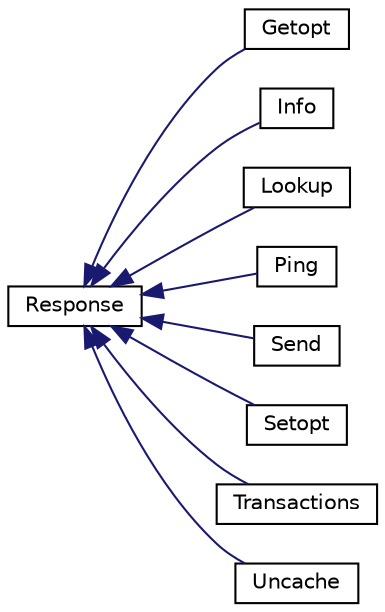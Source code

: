 digraph G
{
  edge [fontname="Helvetica",fontsize="10",labelfontname="Helvetica",labelfontsize="10"];
  node [fontname="Helvetica",fontsize="10",shape=record];
  rankdir="LR";
  Node1 [label="Response",height=0.2,width=0.4,color="black", fillcolor="white", style="filled",URL="$class_response.html"];
  Node1 -> Node2 [dir="back",color="midnightblue",fontsize="10",style="solid",fontname="Helvetica"];
  Node2 [label="Getopt",height=0.2,width=0.4,color="black", fillcolor="white", style="filled",URL="$class_getopt.html"];
  Node1 -> Node3 [dir="back",color="midnightblue",fontsize="10",style="solid",fontname="Helvetica"];
  Node3 [label="Info",height=0.2,width=0.4,color="black", fillcolor="white", style="filled",URL="$class_info.html"];
  Node1 -> Node4 [dir="back",color="midnightblue",fontsize="10",style="solid",fontname="Helvetica"];
  Node4 [label="Lookup",height=0.2,width=0.4,color="black", fillcolor="white", style="filled",URL="$class_lookup.html"];
  Node1 -> Node5 [dir="back",color="midnightblue",fontsize="10",style="solid",fontname="Helvetica"];
  Node5 [label="Ping",height=0.2,width=0.4,color="black", fillcolor="white", style="filled",URL="$class_ping.html"];
  Node1 -> Node6 [dir="back",color="midnightblue",fontsize="10",style="solid",fontname="Helvetica"];
  Node6 [label="Send",height=0.2,width=0.4,color="black", fillcolor="white", style="filled",URL="$class_send.html"];
  Node1 -> Node7 [dir="back",color="midnightblue",fontsize="10",style="solid",fontname="Helvetica"];
  Node7 [label="Setopt",height=0.2,width=0.4,color="black", fillcolor="white", style="filled",URL="$class_setopt.html"];
  Node1 -> Node8 [dir="back",color="midnightblue",fontsize="10",style="solid",fontname="Helvetica"];
  Node8 [label="Transactions",height=0.2,width=0.4,color="black", fillcolor="white", style="filled",URL="$class_transactions.html"];
  Node1 -> Node9 [dir="back",color="midnightblue",fontsize="10",style="solid",fontname="Helvetica"];
  Node9 [label="Uncache",height=0.2,width=0.4,color="black", fillcolor="white", style="filled",URL="$class_uncache.html"];
}

